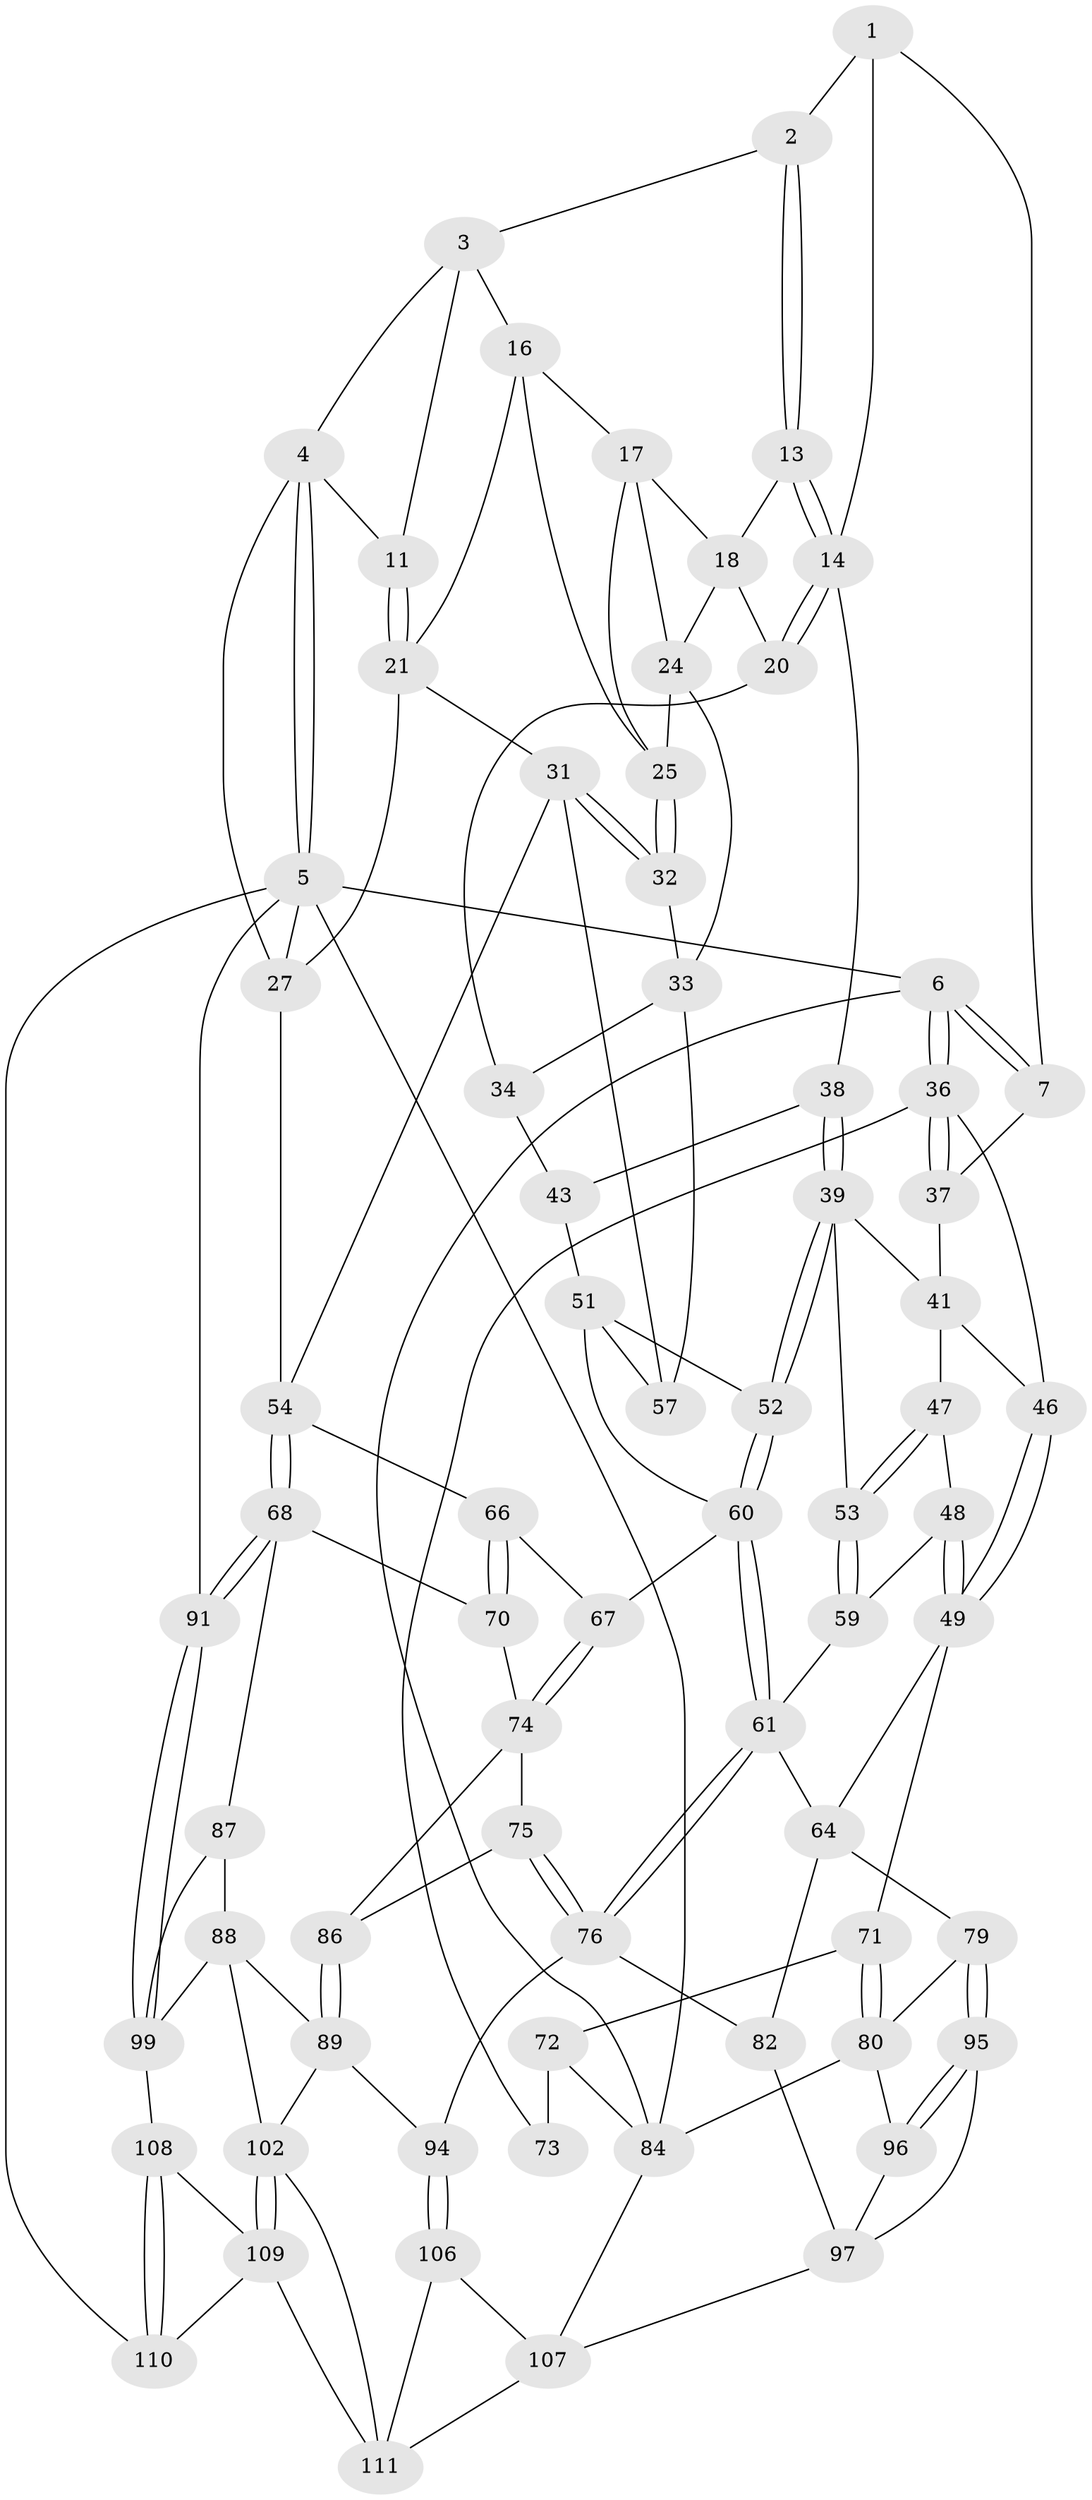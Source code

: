 // Generated by graph-tools (version 1.1) at 2025/52/02/27/25 19:52:36]
// undirected, 72 vertices, 159 edges
graph export_dot {
graph [start="1"]
  node [color=gray90,style=filled];
  1 [pos="+0.5914841772479338+0",super="+8"];
  2 [pos="+0.6308219148592917+0"];
  3 [pos="+0.6898102095274327+0",super="+12"];
  4 [pos="+0.8025223081529911+0",super="+10"];
  5 [pos="+1+0",super="+90"];
  6 [pos="+0+0"];
  7 [pos="+0.33266356444142775+0",super="+9"];
  11 [pos="+0.8419922629713226+0.10022050442396029"];
  13 [pos="+0.5948188988727279+0"];
  14 [pos="+0.45403438147625985+0.14327874392776593",super="+15"];
  16 [pos="+0.7336411029477466+0.10999530403720562",super="+22"];
  17 [pos="+0.6397010375343476+0.11560319879969116",super="+23"];
  18 [pos="+0.6187230945685358+0.08342502809661895",super="+19"];
  20 [pos="+0.48935069935336944+0.15711747193484582"];
  21 [pos="+0.8023977363253827+0.1956234018578169",super="+28"];
  24 [pos="+0.60043650201523+0.17668616672209878",super="+30"];
  25 [pos="+0.7048374320156855+0.22212758870970958",super="+26"];
  27 [pos="+1+0.15556859016827318",super="+29"];
  31 [pos="+0.8004047368706421+0.3454967164619984",super="+56"];
  32 [pos="+0.7045998938161602+0.2506791422946693"];
  33 [pos="+0.5886764567162557+0.2712803644102016",super="+44"];
  34 [pos="+0.5720113107879795+0.2731073986208262",super="+35"];
  36 [pos="+0+0",super="+45"];
  37 [pos="+0.2564840912471538+0.14275402889000427"];
  38 [pos="+0.42853890798673017+0.24217355606269758"];
  39 [pos="+0.38230621964761885+0.3584752523419037",super="+40"];
  41 [pos="+0.25578366302818945+0.18276631438521918",super="+42"];
  43 [pos="+0.49975803582594297+0.2843220400373578",super="+50"];
  46 [pos="+0+0.40827242216738135"];
  47 [pos="+0.22720570025012973+0.25420194023738923"];
  48 [pos="+0.17820166254951234+0.36399619531261584"];
  49 [pos="+0+0.4186673775167838",super="+65"];
  51 [pos="+0.5087771079416967+0.3714535184747589",super="+58"];
  52 [pos="+0.45289894264122543+0.3951195981302641"];
  53 [pos="+0.3304940735029578+0.3850077562567432"];
  54 [pos="+1+0.44578970384341854",super="+55"];
  57 [pos="+0.6431916750270488+0.41458363340494947"];
  59 [pos="+0.30542270342480404+0.40315398122025387"];
  60 [pos="+0.4753293128786552+0.5783698325803083",super="+63"];
  61 [pos="+0.4415393037288611+0.6209311888786044",super="+62"];
  64 [pos="+0.1910176378642389+0.557554520935836",super="+78"];
  66 [pos="+0.8313492858857243+0.4524506710085153"];
  67 [pos="+0.6462820719047749+0.5875394595661262"];
  68 [pos="+1+0.7134474601015669",super="+69"];
  70 [pos="+0.7916708446172894+0.6451231303340975"];
  71 [pos="+0.0877075280406279+0.715531250846411"];
  72 [pos="+0.07492349984271864+0.7075913866539986",super="+83"];
  73 [pos="+0+0.553142703479437"];
  74 [pos="+0.6467830814440108+0.588786449547858",super="+77"];
  75 [pos="+0.6201374638089099+0.6937415766997941"];
  76 [pos="+0.4293771104843816+0.7375009003076182",super="+81"];
  79 [pos="+0.105756015238877+0.7321276607698807"];
  80 [pos="+0.09522326165019572+0.725980171440056",super="+92"];
  82 [pos="+0.3699998519858211+0.7535104555564816"];
  84 [pos="+0+1",super="+85"];
  86 [pos="+0.7148949014909134+0.7290874108045636"];
  87 [pos="+0.8486042984706537+0.7846123097280608"];
  88 [pos="+0.8235107293318071+0.801020355621652",super="+101"];
  89 [pos="+0.7184753092315412+0.776220275497358",super="+93"];
  91 [pos="+1+0.8032817830472656"];
  94 [pos="+0.5074464660344576+0.8938369042669105"];
  95 [pos="+0.12868503084295677+0.7750507970625998",super="+98"];
  96 [pos="+0.08360372331649939+0.9308611912771289",super="+104"];
  97 [pos="+0.2971075569543147+0.8065713562711939",super="+105"];
  99 [pos="+0.9359404642157988+0.8951991242351774",super="+100"];
  102 [pos="+0.8237241394183215+0.8898411534979173",super="+103"];
  106 [pos="+0.5077949591143635+0.8994656479835142"];
  107 [pos="+0.25157141110017656+0.9657825465367315",super="+114"];
  108 [pos="+0.9232411535679064+0.9138672649361689"];
  109 [pos="+0.8479986766786481+0.9706873420530968",super="+113"];
  110 [pos="+0.8427165776658603+1"];
  111 [pos="+0.6170485249438517+1",super="+112"];
  1 -- 2;
  1 -- 14;
  1 -- 7;
  2 -- 3;
  2 -- 13;
  2 -- 13;
  3 -- 4;
  3 -- 11;
  3 -- 16;
  4 -- 5;
  4 -- 5;
  4 -- 11;
  4 -- 27;
  5 -- 6;
  5 -- 91;
  5 -- 110;
  5 -- 84;
  5 -- 27;
  6 -- 7;
  6 -- 7;
  6 -- 36;
  6 -- 36;
  6 -- 84;
  7 -- 37;
  11 -- 21;
  11 -- 21;
  13 -- 14;
  13 -- 14;
  13 -- 18;
  14 -- 20;
  14 -- 20;
  14 -- 38;
  16 -- 17;
  16 -- 25;
  16 -- 21;
  17 -- 18;
  17 -- 24;
  17 -- 25;
  18 -- 24;
  18 -- 20;
  20 -- 34;
  21 -- 27;
  21 -- 31;
  24 -- 33;
  24 -- 25;
  25 -- 32;
  25 -- 32;
  27 -- 54;
  31 -- 32;
  31 -- 32;
  31 -- 57;
  31 -- 54;
  32 -- 33;
  33 -- 34;
  33 -- 57;
  34 -- 43 [weight=2];
  36 -- 37;
  36 -- 37;
  36 -- 73;
  36 -- 46;
  37 -- 41;
  38 -- 39;
  38 -- 39;
  38 -- 43;
  39 -- 52;
  39 -- 52;
  39 -- 41;
  39 -- 53;
  41 -- 47;
  41 -- 46;
  43 -- 51;
  46 -- 49;
  46 -- 49;
  47 -- 48;
  47 -- 53;
  47 -- 53;
  48 -- 49;
  48 -- 49;
  48 -- 59;
  49 -- 64;
  49 -- 71;
  51 -- 52;
  51 -- 57;
  51 -- 60;
  52 -- 60;
  52 -- 60;
  53 -- 59;
  53 -- 59;
  54 -- 68;
  54 -- 68;
  54 -- 66;
  59 -- 61;
  60 -- 61;
  60 -- 61;
  60 -- 67;
  61 -- 76;
  61 -- 76;
  61 -- 64;
  64 -- 82;
  64 -- 79;
  66 -- 67;
  66 -- 70;
  66 -- 70;
  67 -- 74;
  67 -- 74;
  68 -- 91;
  68 -- 91;
  68 -- 70;
  68 -- 87;
  70 -- 74;
  71 -- 72;
  71 -- 80;
  71 -- 80;
  72 -- 73 [weight=2];
  72 -- 84;
  74 -- 75;
  74 -- 86;
  75 -- 76;
  75 -- 76;
  75 -- 86;
  76 -- 82;
  76 -- 94;
  79 -- 80;
  79 -- 95;
  79 -- 95;
  80 -- 84;
  80 -- 96;
  82 -- 97;
  84 -- 107;
  86 -- 89;
  86 -- 89;
  87 -- 88;
  87 -- 99;
  88 -- 89;
  88 -- 102;
  88 -- 99;
  89 -- 102;
  89 -- 94;
  91 -- 99;
  91 -- 99;
  94 -- 106;
  94 -- 106;
  95 -- 96 [weight=2];
  95 -- 96;
  95 -- 97;
  96 -- 97;
  97 -- 107;
  99 -- 108;
  102 -- 109;
  102 -- 109;
  102 -- 111;
  106 -- 107;
  106 -- 111;
  107 -- 111;
  108 -- 109;
  108 -- 110;
  108 -- 110;
  109 -- 110;
  109 -- 111;
}
